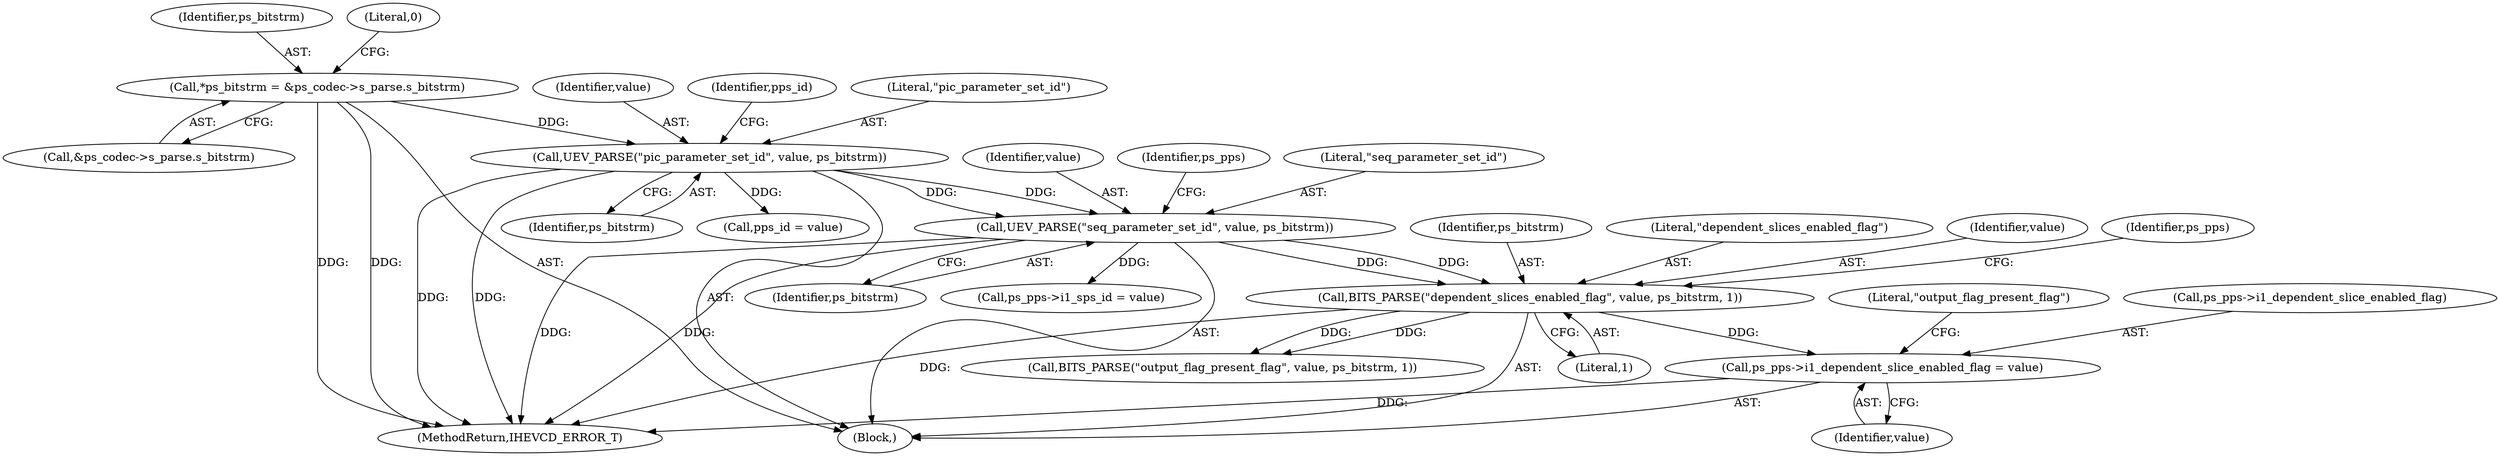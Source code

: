 digraph "0_Android_ebaa71da6362c497310377df509651974401d258@pointer" {
"1000226" [label="(Call,ps_pps->i1_dependent_slice_enabled_flag = value)"];
"1000221" [label="(Call,BITS_PARSE(\"dependent_slices_enabled_flag\", value, ps_bitstrm, 1))"];
"1000180" [label="(Call,UEV_PARSE(\"seq_parameter_set_id\", value, ps_bitstrm))"];
"1000138" [label="(Call,UEV_PARSE(\"pic_parameter_set_id\", value, ps_bitstrm))"];
"1000122" [label="(Call,*ps_bitstrm = &ps_codec->s_parse.s_bitstrm)"];
"1000123" [label="(Identifier,ps_bitstrm)"];
"1001009" [label="(MethodReturn,IHEVCD_ERROR_T)"];
"1000140" [label="(Identifier,value)"];
"1000142" [label="(Call,pps_id = value)"];
"1000232" [label="(Literal,\"output_flag_present_flag\")"];
"1000183" [label="(Identifier,ps_bitstrm)"];
"1000186" [label="(Identifier,ps_pps)"];
"1000224" [label="(Identifier,ps_bitstrm)"];
"1000222" [label="(Literal,\"dependent_slices_enabled_flag\")"];
"1000221" [label="(Call,BITS_PARSE(\"dependent_slices_enabled_flag\", value, ps_bitstrm, 1))"];
"1000122" [label="(Call,*ps_bitstrm = &ps_codec->s_parse.s_bitstrm)"];
"1000124" [label="(Call,&ps_codec->s_parse.s_bitstrm)"];
"1000226" [label="(Call,ps_pps->i1_dependent_slice_enabled_flag = value)"];
"1000143" [label="(Identifier,pps_id)"];
"1000230" [label="(Identifier,value)"];
"1000181" [label="(Literal,\"seq_parameter_set_id\")"];
"1000180" [label="(Call,UEV_PARSE(\"seq_parameter_set_id\", value, ps_bitstrm))"];
"1000184" [label="(Call,ps_pps->i1_sps_id = value)"];
"1000138" [label="(Call,UEV_PARSE(\"pic_parameter_set_id\", value, ps_bitstrm))"];
"1000132" [label="(Literal,0)"];
"1000227" [label="(Call,ps_pps->i1_dependent_slice_enabled_flag)"];
"1000225" [label="(Literal,1)"];
"1000223" [label="(Identifier,value)"];
"1000231" [label="(Call,BITS_PARSE(\"output_flag_present_flag\", value, ps_bitstrm, 1))"];
"1000110" [label="(Block,)"];
"1000141" [label="(Identifier,ps_bitstrm)"];
"1000228" [label="(Identifier,ps_pps)"];
"1000139" [label="(Literal,\"pic_parameter_set_id\")"];
"1000182" [label="(Identifier,value)"];
"1000226" -> "1000110"  [label="AST: "];
"1000226" -> "1000230"  [label="CFG: "];
"1000227" -> "1000226"  [label="AST: "];
"1000230" -> "1000226"  [label="AST: "];
"1000232" -> "1000226"  [label="CFG: "];
"1000226" -> "1001009"  [label="DDG: "];
"1000221" -> "1000226"  [label="DDG: "];
"1000221" -> "1000110"  [label="AST: "];
"1000221" -> "1000225"  [label="CFG: "];
"1000222" -> "1000221"  [label="AST: "];
"1000223" -> "1000221"  [label="AST: "];
"1000224" -> "1000221"  [label="AST: "];
"1000225" -> "1000221"  [label="AST: "];
"1000228" -> "1000221"  [label="CFG: "];
"1000221" -> "1001009"  [label="DDG: "];
"1000180" -> "1000221"  [label="DDG: "];
"1000180" -> "1000221"  [label="DDG: "];
"1000221" -> "1000231"  [label="DDG: "];
"1000221" -> "1000231"  [label="DDG: "];
"1000180" -> "1000110"  [label="AST: "];
"1000180" -> "1000183"  [label="CFG: "];
"1000181" -> "1000180"  [label="AST: "];
"1000182" -> "1000180"  [label="AST: "];
"1000183" -> "1000180"  [label="AST: "];
"1000186" -> "1000180"  [label="CFG: "];
"1000180" -> "1001009"  [label="DDG: "];
"1000180" -> "1001009"  [label="DDG: "];
"1000138" -> "1000180"  [label="DDG: "];
"1000138" -> "1000180"  [label="DDG: "];
"1000180" -> "1000184"  [label="DDG: "];
"1000138" -> "1000110"  [label="AST: "];
"1000138" -> "1000141"  [label="CFG: "];
"1000139" -> "1000138"  [label="AST: "];
"1000140" -> "1000138"  [label="AST: "];
"1000141" -> "1000138"  [label="AST: "];
"1000143" -> "1000138"  [label="CFG: "];
"1000138" -> "1001009"  [label="DDG: "];
"1000138" -> "1001009"  [label="DDG: "];
"1000122" -> "1000138"  [label="DDG: "];
"1000138" -> "1000142"  [label="DDG: "];
"1000122" -> "1000110"  [label="AST: "];
"1000122" -> "1000124"  [label="CFG: "];
"1000123" -> "1000122"  [label="AST: "];
"1000124" -> "1000122"  [label="AST: "];
"1000132" -> "1000122"  [label="CFG: "];
"1000122" -> "1001009"  [label="DDG: "];
"1000122" -> "1001009"  [label="DDG: "];
}

